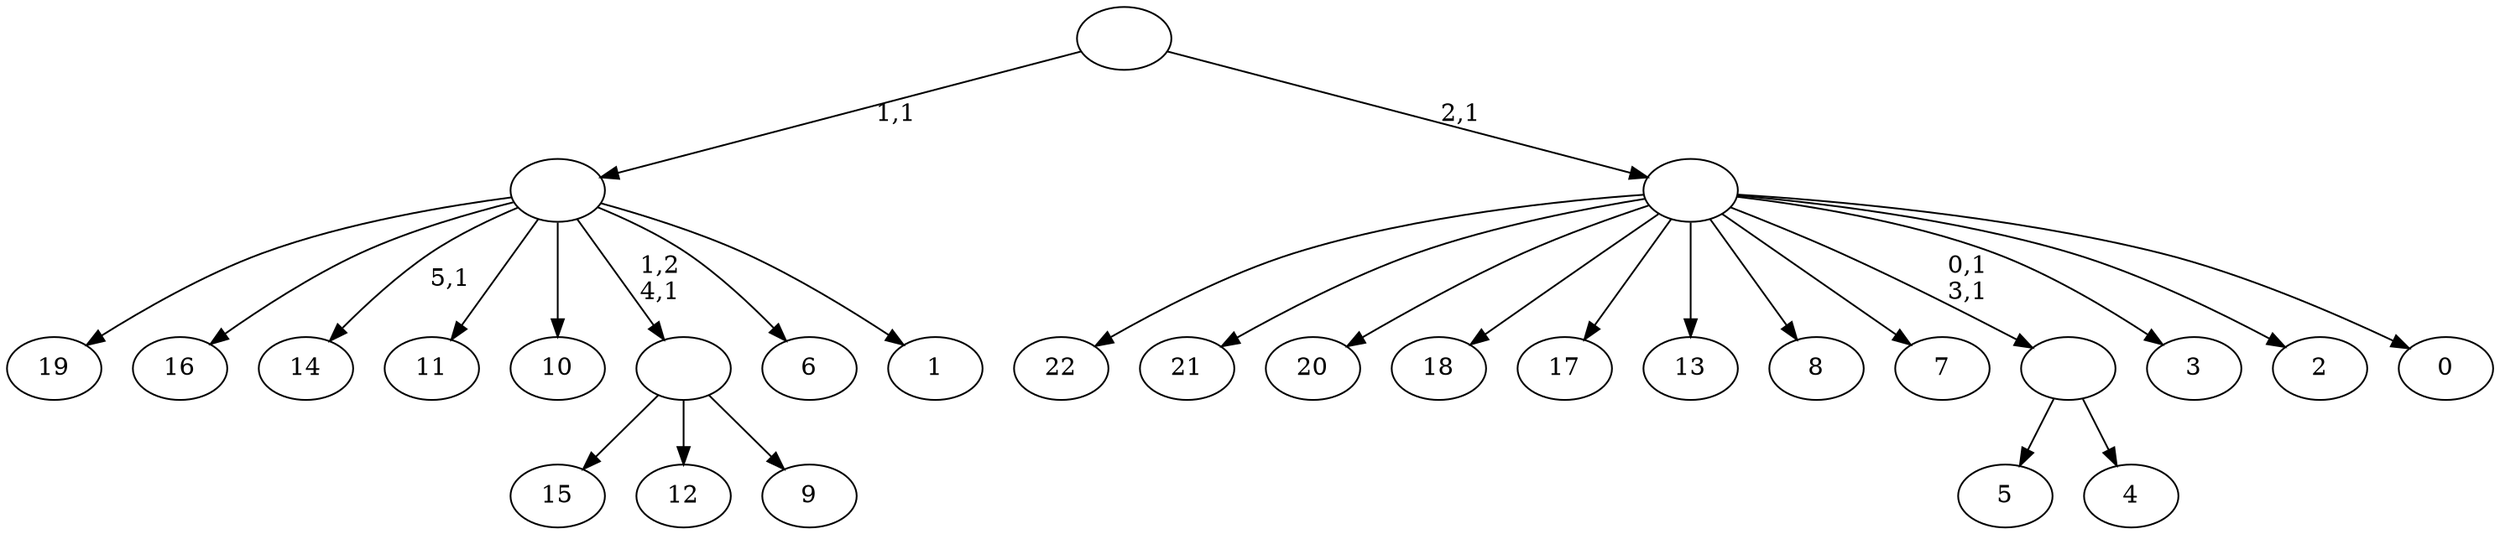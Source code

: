 digraph T {
	29 [label="22"]
	28 [label="21"]
	27 [label="20"]
	26 [label="19"]
	25 [label="18"]
	24 [label="17"]
	23 [label="16"]
	22 [label="15"]
	21 [label="14"]
	19 [label="13"]
	18 [label="12"]
	17 [label="11"]
	16 [label="10"]
	15 [label="9"]
	14 [label=""]
	13 [label="8"]
	12 [label="7"]
	11 [label="6"]
	10 [label="5"]
	9 [label="4"]
	8 [label=""]
	6 [label="3"]
	5 [label="2"]
	4 [label="1"]
	3 [label=""]
	2 [label="0"]
	1 [label=""]
	0 [label=""]
	14 -> 22 [label=""]
	14 -> 18 [label=""]
	14 -> 15 [label=""]
	8 -> 10 [label=""]
	8 -> 9 [label=""]
	3 -> 21 [label="5,1"]
	3 -> 26 [label=""]
	3 -> 23 [label=""]
	3 -> 17 [label=""]
	3 -> 16 [label=""]
	3 -> 14 [label="1,2\n4,1"]
	3 -> 11 [label=""]
	3 -> 4 [label=""]
	1 -> 8 [label="0,1\n3,1"]
	1 -> 29 [label=""]
	1 -> 28 [label=""]
	1 -> 27 [label=""]
	1 -> 25 [label=""]
	1 -> 24 [label=""]
	1 -> 19 [label=""]
	1 -> 13 [label=""]
	1 -> 12 [label=""]
	1 -> 6 [label=""]
	1 -> 5 [label=""]
	1 -> 2 [label=""]
	0 -> 3 [label="1,1"]
	0 -> 1 [label="2,1"]
}

